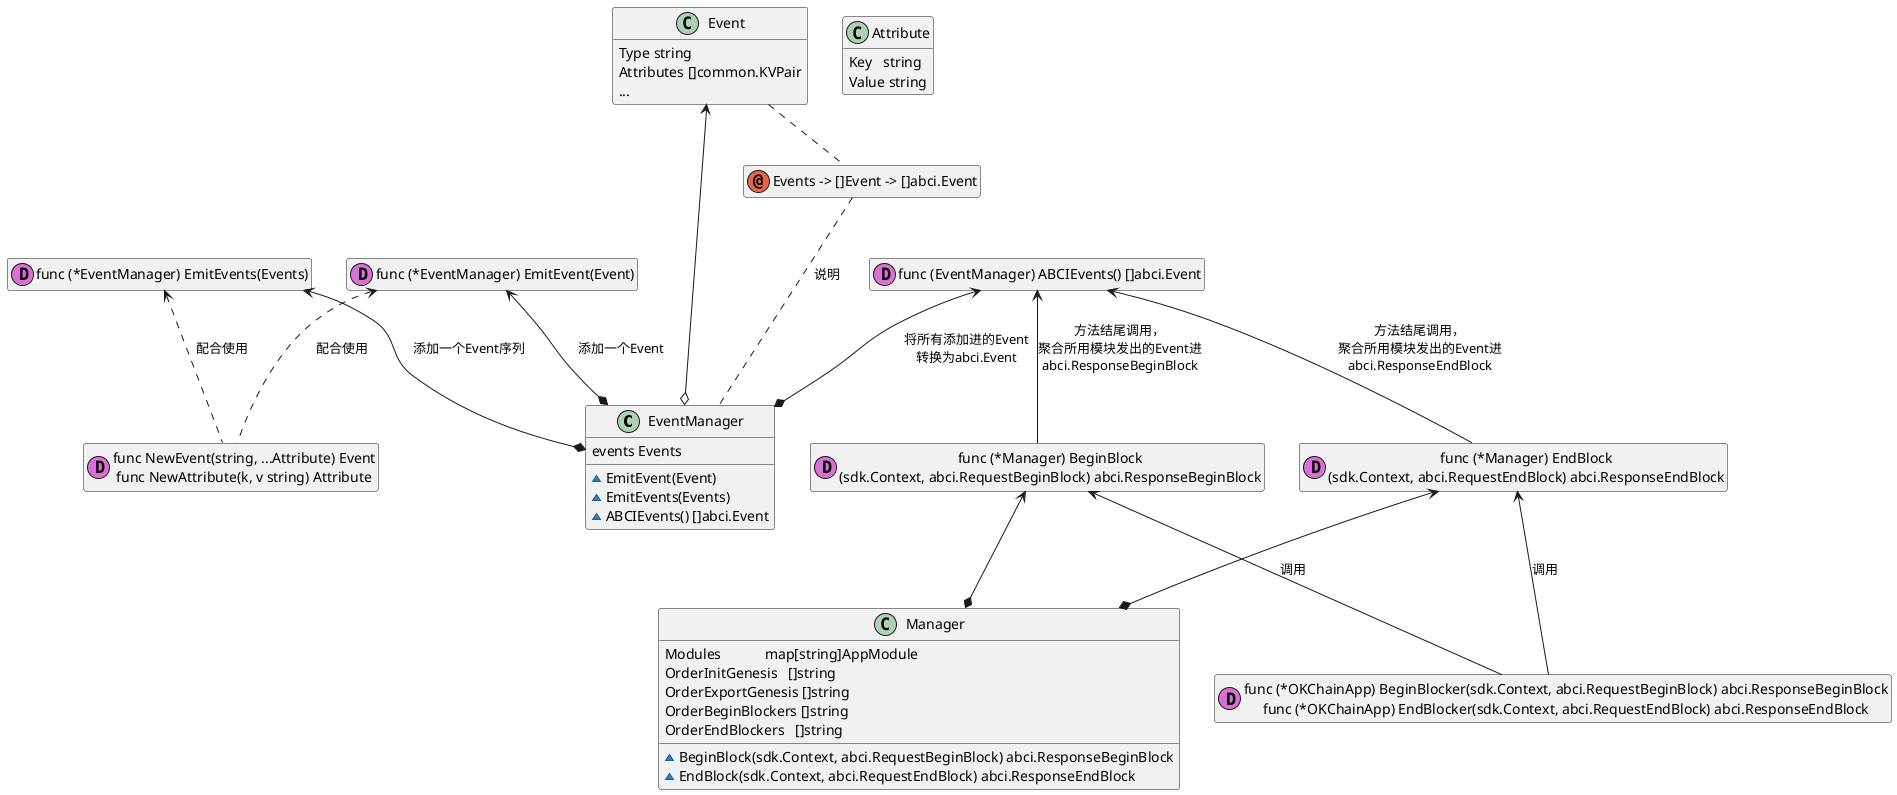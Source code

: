 @startuml

hide empty members
class EventManager{
    events Events
    ~EmitEvent(Event)
    ~EmitEvents(Events)
    ~ABCIEvents() []abci.Event
}

annotation "Events -> []Event -> []abci.Event" as A1

class Event{
Type string
Attributes []common.KVPair
...
}

class Attribute {
Key   string
Value string
}

class "func (*EventManager) EmitEvent(Event)" as M1 << (D,orchid) >>
class "func (*EventManager) EmitEvents(Events)" as M2 << (D,orchid) >>
class "func NewEvent(string, ...Attribute) Event\nfunc NewAttribute(k, v string) Attribute" as M3 << (D,orchid) >>
class "func (EventManager) ABCIEvents() []abci.Event" as M4 << (D,orchid) >>

class Manager{
Modules            map[string]AppModule
OrderInitGenesis   []string
OrderExportGenesis []string
OrderBeginBlockers []string
OrderEndBlockers   []string
~BeginBlock(sdk.Context, abci.RequestBeginBlock) abci.ResponseBeginBlock
~EndBlock(sdk.Context, abci.RequestEndBlock) abci.ResponseEndBlock
}

class "func (*Manager) BeginBlock\n(sdk.Context, abci.RequestBeginBlock) abci.ResponseBeginBlock" as M5 << (D,orchid) >>
class "func (*Manager) EndBlock\n(sdk.Context, abci.RequestEndBlock) abci.ResponseEndBlock" as M6 << (D,orchid) >>
class "func (*Manager) EndBlock\n(sdk.Context, abci.RequestEndBlock) abci.ResponseEndBlock" as M6 << (D,orchid) >>

class "func (*OKChainApp) BeginBlocker(sdk.Context, abci.RequestBeginBlock) abci.ResponseBeginBlock\nfunc (*OKChainApp) EndBlocker(sdk.Context, abci.RequestEndBlock) abci.ResponseEndBlock" as M7 << (D,orchid) >>


A1 ... EventManager:说明
Event .. A1
Event <--o EventManager

M1 <--* EventManager:添加一个Event
M2 <--* EventManager:添加一个Event序列
M1 <.. M3:配合使用
M2 <.. M3:配合使用
M4 <--* EventManager:将所有添加进的Event\n转换为abci.Event

M5 <--* Manager
M6 <--* Manager
M4 <-- M5:方法结尾调用，\n聚合所用模块发出的Event进\nabci.ResponseBeginBlock
M4 <-- M6:方法结尾调用，\n聚合所用模块发出的Event进\nabci.ResponseEndBlock

M5 <-- M7:调用
M6 <-- M7:调用
@enduml
